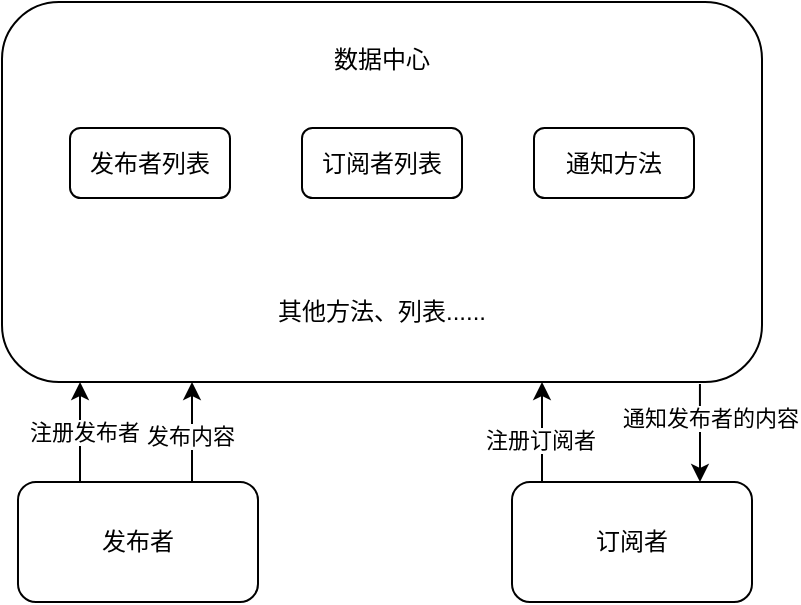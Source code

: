 <mxfile version="16.5.1" type="device"><diagram id="f0cMLIHBeGNeiV0jSnzB" name="第 1 页"><mxGraphModel dx="1018" dy="672" grid="1" gridSize="10" guides="1" tooltips="1" connect="1" arrows="1" fold="1" page="1" pageScale="1" pageWidth="827" pageHeight="1169" math="0" shadow="0"><root><mxCell id="0"/><mxCell id="1" parent="0"/><mxCell id="LUEtNzHAoEO7ICHD-6ua-1" value="" style="rounded=1;whiteSpace=wrap;html=1;" vertex="1" parent="1"><mxGeometry x="230" y="90" width="380" height="190" as="geometry"/></mxCell><mxCell id="LUEtNzHAoEO7ICHD-6ua-11" style="edgeStyle=orthogonalEdgeStyle;rounded=0;orthogonalLoop=1;jettySize=auto;html=1;exitX=0.5;exitY=0;exitDx=0;exitDy=0;entryX=0.179;entryY=1;entryDx=0;entryDy=0;entryPerimeter=0;" edge="1" parent="1"><mxGeometry relative="1" as="geometry"><mxPoint x="269" y="330" as="sourcePoint"/><mxPoint x="269.02" y="280" as="targetPoint"/></mxGeometry></mxCell><mxCell id="LUEtNzHAoEO7ICHD-6ua-12" value="注册发布者" style="edgeLabel;html=1;align=center;verticalAlign=middle;resizable=0;points=[];" vertex="1" connectable="0" parent="LUEtNzHAoEO7ICHD-6ua-11"><mxGeometry y="-2" relative="1" as="geometry"><mxPoint as="offset"/></mxGeometry></mxCell><mxCell id="LUEtNzHAoEO7ICHD-6ua-2" value="发布者" style="rounded=1;whiteSpace=wrap;html=1;" vertex="1" parent="1"><mxGeometry x="238" y="330" width="120" height="60" as="geometry"/></mxCell><mxCell id="LUEtNzHAoEO7ICHD-6ua-15" style="edgeStyle=orthogonalEdgeStyle;rounded=0;orthogonalLoop=1;jettySize=auto;html=1;exitX=0.25;exitY=0;exitDx=0;exitDy=0;entryX=0.75;entryY=1;entryDx=0;entryDy=0;" edge="1" parent="1"><mxGeometry relative="1" as="geometry"><mxPoint x="500" y="330" as="sourcePoint"/><mxPoint x="500" y="280" as="targetPoint"/></mxGeometry></mxCell><mxCell id="LUEtNzHAoEO7ICHD-6ua-16" value="注册订阅者" style="edgeLabel;html=1;align=center;verticalAlign=middle;resizable=0;points=[];" vertex="1" connectable="0" parent="LUEtNzHAoEO7ICHD-6ua-15"><mxGeometry x="-0.16" y="1" relative="1" as="geometry"><mxPoint as="offset"/></mxGeometry></mxCell><mxCell id="LUEtNzHAoEO7ICHD-6ua-3" value="订阅者" style="rounded=1;whiteSpace=wrap;html=1;" vertex="1" parent="1"><mxGeometry x="485" y="330" width="120" height="60" as="geometry"/></mxCell><mxCell id="LUEtNzHAoEO7ICHD-6ua-4" value="数据中心" style="text;html=1;strokeColor=none;fillColor=none;align=center;verticalAlign=middle;whiteSpace=wrap;rounded=0;" vertex="1" parent="1"><mxGeometry x="390" y="104" width="60" height="30" as="geometry"/></mxCell><mxCell id="LUEtNzHAoEO7ICHD-6ua-5" value="发布者列表" style="rounded=1;whiteSpace=wrap;html=1;" vertex="1" parent="1"><mxGeometry x="264" y="153" width="80" height="35" as="geometry"/></mxCell><mxCell id="LUEtNzHAoEO7ICHD-6ua-7" value="订阅者列表" style="rounded=1;whiteSpace=wrap;html=1;" vertex="1" parent="1"><mxGeometry x="380" y="153" width="80" height="35" as="geometry"/></mxCell><mxCell id="LUEtNzHAoEO7ICHD-6ua-9" value="通知方法" style="rounded=1;whiteSpace=wrap;html=1;" vertex="1" parent="1"><mxGeometry x="496" y="153" width="80" height="35" as="geometry"/></mxCell><mxCell id="LUEtNzHAoEO7ICHD-6ua-17" value="" style="endArrow=classic;html=1;rounded=0;exitX=0.871;exitY=1.005;exitDx=0;exitDy=0;exitPerimeter=0;" edge="1" parent="1"><mxGeometry width="50" height="50" relative="1" as="geometry"><mxPoint x="578.98" y="280.95" as="sourcePoint"/><mxPoint x="579" y="330" as="targetPoint"/></mxGeometry></mxCell><mxCell id="LUEtNzHAoEO7ICHD-6ua-18" value="通知发布者的内容" style="edgeLabel;html=1;align=center;verticalAlign=middle;resizable=0;points=[];" vertex="1" connectable="0" parent="LUEtNzHAoEO7ICHD-6ua-17"><mxGeometry x="-0.305" y="-2" relative="1" as="geometry"><mxPoint x="7" as="offset"/></mxGeometry></mxCell><mxCell id="LUEtNzHAoEO7ICHD-6ua-19" value="" style="endArrow=classic;html=1;rounded=0;entryX=0.25;entryY=1;entryDx=0;entryDy=0;" edge="1" parent="1" target="LUEtNzHAoEO7ICHD-6ua-1"><mxGeometry width="50" height="50" relative="1" as="geometry"><mxPoint x="325" y="330" as="sourcePoint"/><mxPoint x="350" y="270" as="targetPoint"/></mxGeometry></mxCell><mxCell id="LUEtNzHAoEO7ICHD-6ua-20" value="发布内容" style="edgeLabel;html=1;align=center;verticalAlign=middle;resizable=0;points=[];" vertex="1" connectable="0" parent="LUEtNzHAoEO7ICHD-6ua-19"><mxGeometry x="-0.08" y="1" relative="1" as="geometry"><mxPoint as="offset"/></mxGeometry></mxCell><mxCell id="LUEtNzHAoEO7ICHD-6ua-21" value="其他方法、列表......" style="text;html=1;strokeColor=none;fillColor=none;align=center;verticalAlign=middle;whiteSpace=wrap;rounded=0;" vertex="1" parent="1"><mxGeometry x="365" y="230" width="110" height="30" as="geometry"/></mxCell></root></mxGraphModel></diagram></mxfile>